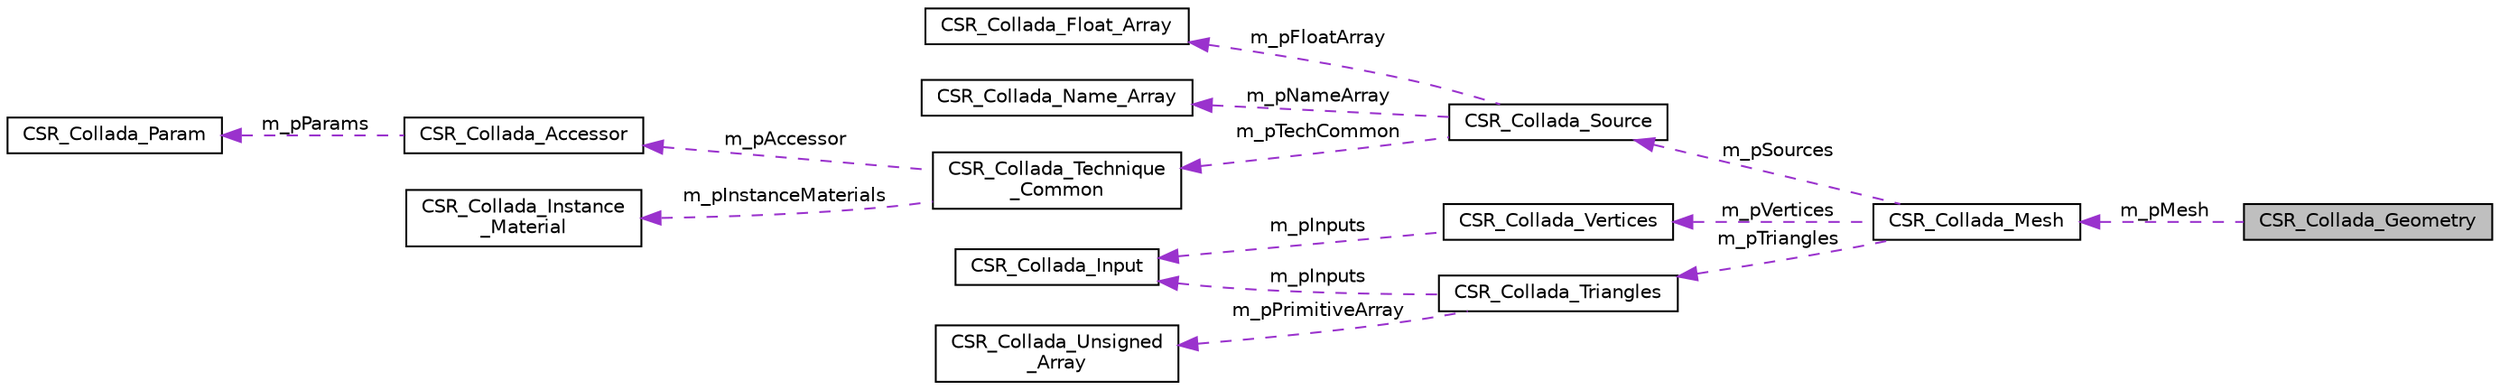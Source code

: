 digraph "CSR_Collada_Geometry"
{
 // LATEX_PDF_SIZE
  edge [fontname="Helvetica",fontsize="10",labelfontname="Helvetica",labelfontsize="10"];
  node [fontname="Helvetica",fontsize="10",shape=record];
  rankdir="LR";
  Node1 [label="CSR_Collada_Geometry",height=0.2,width=0.4,color="black", fillcolor="grey75", style="filled", fontcolor="black",tooltip=" "];
  Node2 -> Node1 [dir="back",color="darkorchid3",fontsize="10",style="dashed",label=" m_pMesh" ,fontname="Helvetica"];
  Node2 [label="CSR_Collada_Mesh",height=0.2,width=0.4,color="black", fillcolor="white", style="filled",URL="$struct_c_s_r___collada___mesh.html",tooltip=" "];
  Node3 -> Node2 [dir="back",color="darkorchid3",fontsize="10",style="dashed",label=" m_pSources" ,fontname="Helvetica"];
  Node3 [label="CSR_Collada_Source",height=0.2,width=0.4,color="black", fillcolor="white", style="filled",URL="$struct_c_s_r___collada___source.html",tooltip=" "];
  Node4 -> Node3 [dir="back",color="darkorchid3",fontsize="10",style="dashed",label=" m_pFloatArray" ,fontname="Helvetica"];
  Node4 [label="CSR_Collada_Float_Array",height=0.2,width=0.4,color="black", fillcolor="white", style="filled",URL="$struct_c_s_r___collada___float___array.html",tooltip=" "];
  Node5 -> Node3 [dir="back",color="darkorchid3",fontsize="10",style="dashed",label=" m_pNameArray" ,fontname="Helvetica"];
  Node5 [label="CSR_Collada_Name_Array",height=0.2,width=0.4,color="black", fillcolor="white", style="filled",URL="$struct_c_s_r___collada___name___array.html",tooltip=" "];
  Node6 -> Node3 [dir="back",color="darkorchid3",fontsize="10",style="dashed",label=" m_pTechCommon" ,fontname="Helvetica"];
  Node6 [label="CSR_Collada_Technique\l_Common",height=0.2,width=0.4,color="black", fillcolor="white", style="filled",URL="$struct_c_s_r___collada___technique___common.html",tooltip=" "];
  Node7 -> Node6 [dir="back",color="darkorchid3",fontsize="10",style="dashed",label=" m_pAccessor" ,fontname="Helvetica"];
  Node7 [label="CSR_Collada_Accessor",height=0.2,width=0.4,color="black", fillcolor="white", style="filled",URL="$struct_c_s_r___collada___accessor.html",tooltip=" "];
  Node8 -> Node7 [dir="back",color="darkorchid3",fontsize="10",style="dashed",label=" m_pParams" ,fontname="Helvetica"];
  Node8 [label="CSR_Collada_Param",height=0.2,width=0.4,color="black", fillcolor="white", style="filled",URL="$struct_c_s_r___collada___param.html",tooltip=" "];
  Node9 -> Node6 [dir="back",color="darkorchid3",fontsize="10",style="dashed",label=" m_pInstanceMaterials" ,fontname="Helvetica"];
  Node9 [label="CSR_Collada_Instance\l_Material",height=0.2,width=0.4,color="black", fillcolor="white", style="filled",URL="$struct_c_s_r___collada___instance___material.html",tooltip=" "];
  Node10 -> Node2 [dir="back",color="darkorchid3",fontsize="10",style="dashed",label=" m_pVertices" ,fontname="Helvetica"];
  Node10 [label="CSR_Collada_Vertices",height=0.2,width=0.4,color="black", fillcolor="white", style="filled",URL="$struct_c_s_r___collada___vertices.html",tooltip=" "];
  Node11 -> Node10 [dir="back",color="darkorchid3",fontsize="10",style="dashed",label=" m_pInputs" ,fontname="Helvetica"];
  Node11 [label="CSR_Collada_Input",height=0.2,width=0.4,color="black", fillcolor="white", style="filled",URL="$struct_c_s_r___collada___input.html",tooltip=" "];
  Node12 -> Node2 [dir="back",color="darkorchid3",fontsize="10",style="dashed",label=" m_pTriangles" ,fontname="Helvetica"];
  Node12 [label="CSR_Collada_Triangles",height=0.2,width=0.4,color="black", fillcolor="white", style="filled",URL="$struct_c_s_r___collada___triangles.html",tooltip=" "];
  Node11 -> Node12 [dir="back",color="darkorchid3",fontsize="10",style="dashed",label=" m_pInputs" ,fontname="Helvetica"];
  Node13 -> Node12 [dir="back",color="darkorchid3",fontsize="10",style="dashed",label=" m_pPrimitiveArray" ,fontname="Helvetica"];
  Node13 [label="CSR_Collada_Unsigned\l_Array",height=0.2,width=0.4,color="black", fillcolor="white", style="filled",URL="$struct_c_s_r___collada___unsigned___array.html",tooltip=" "];
}
